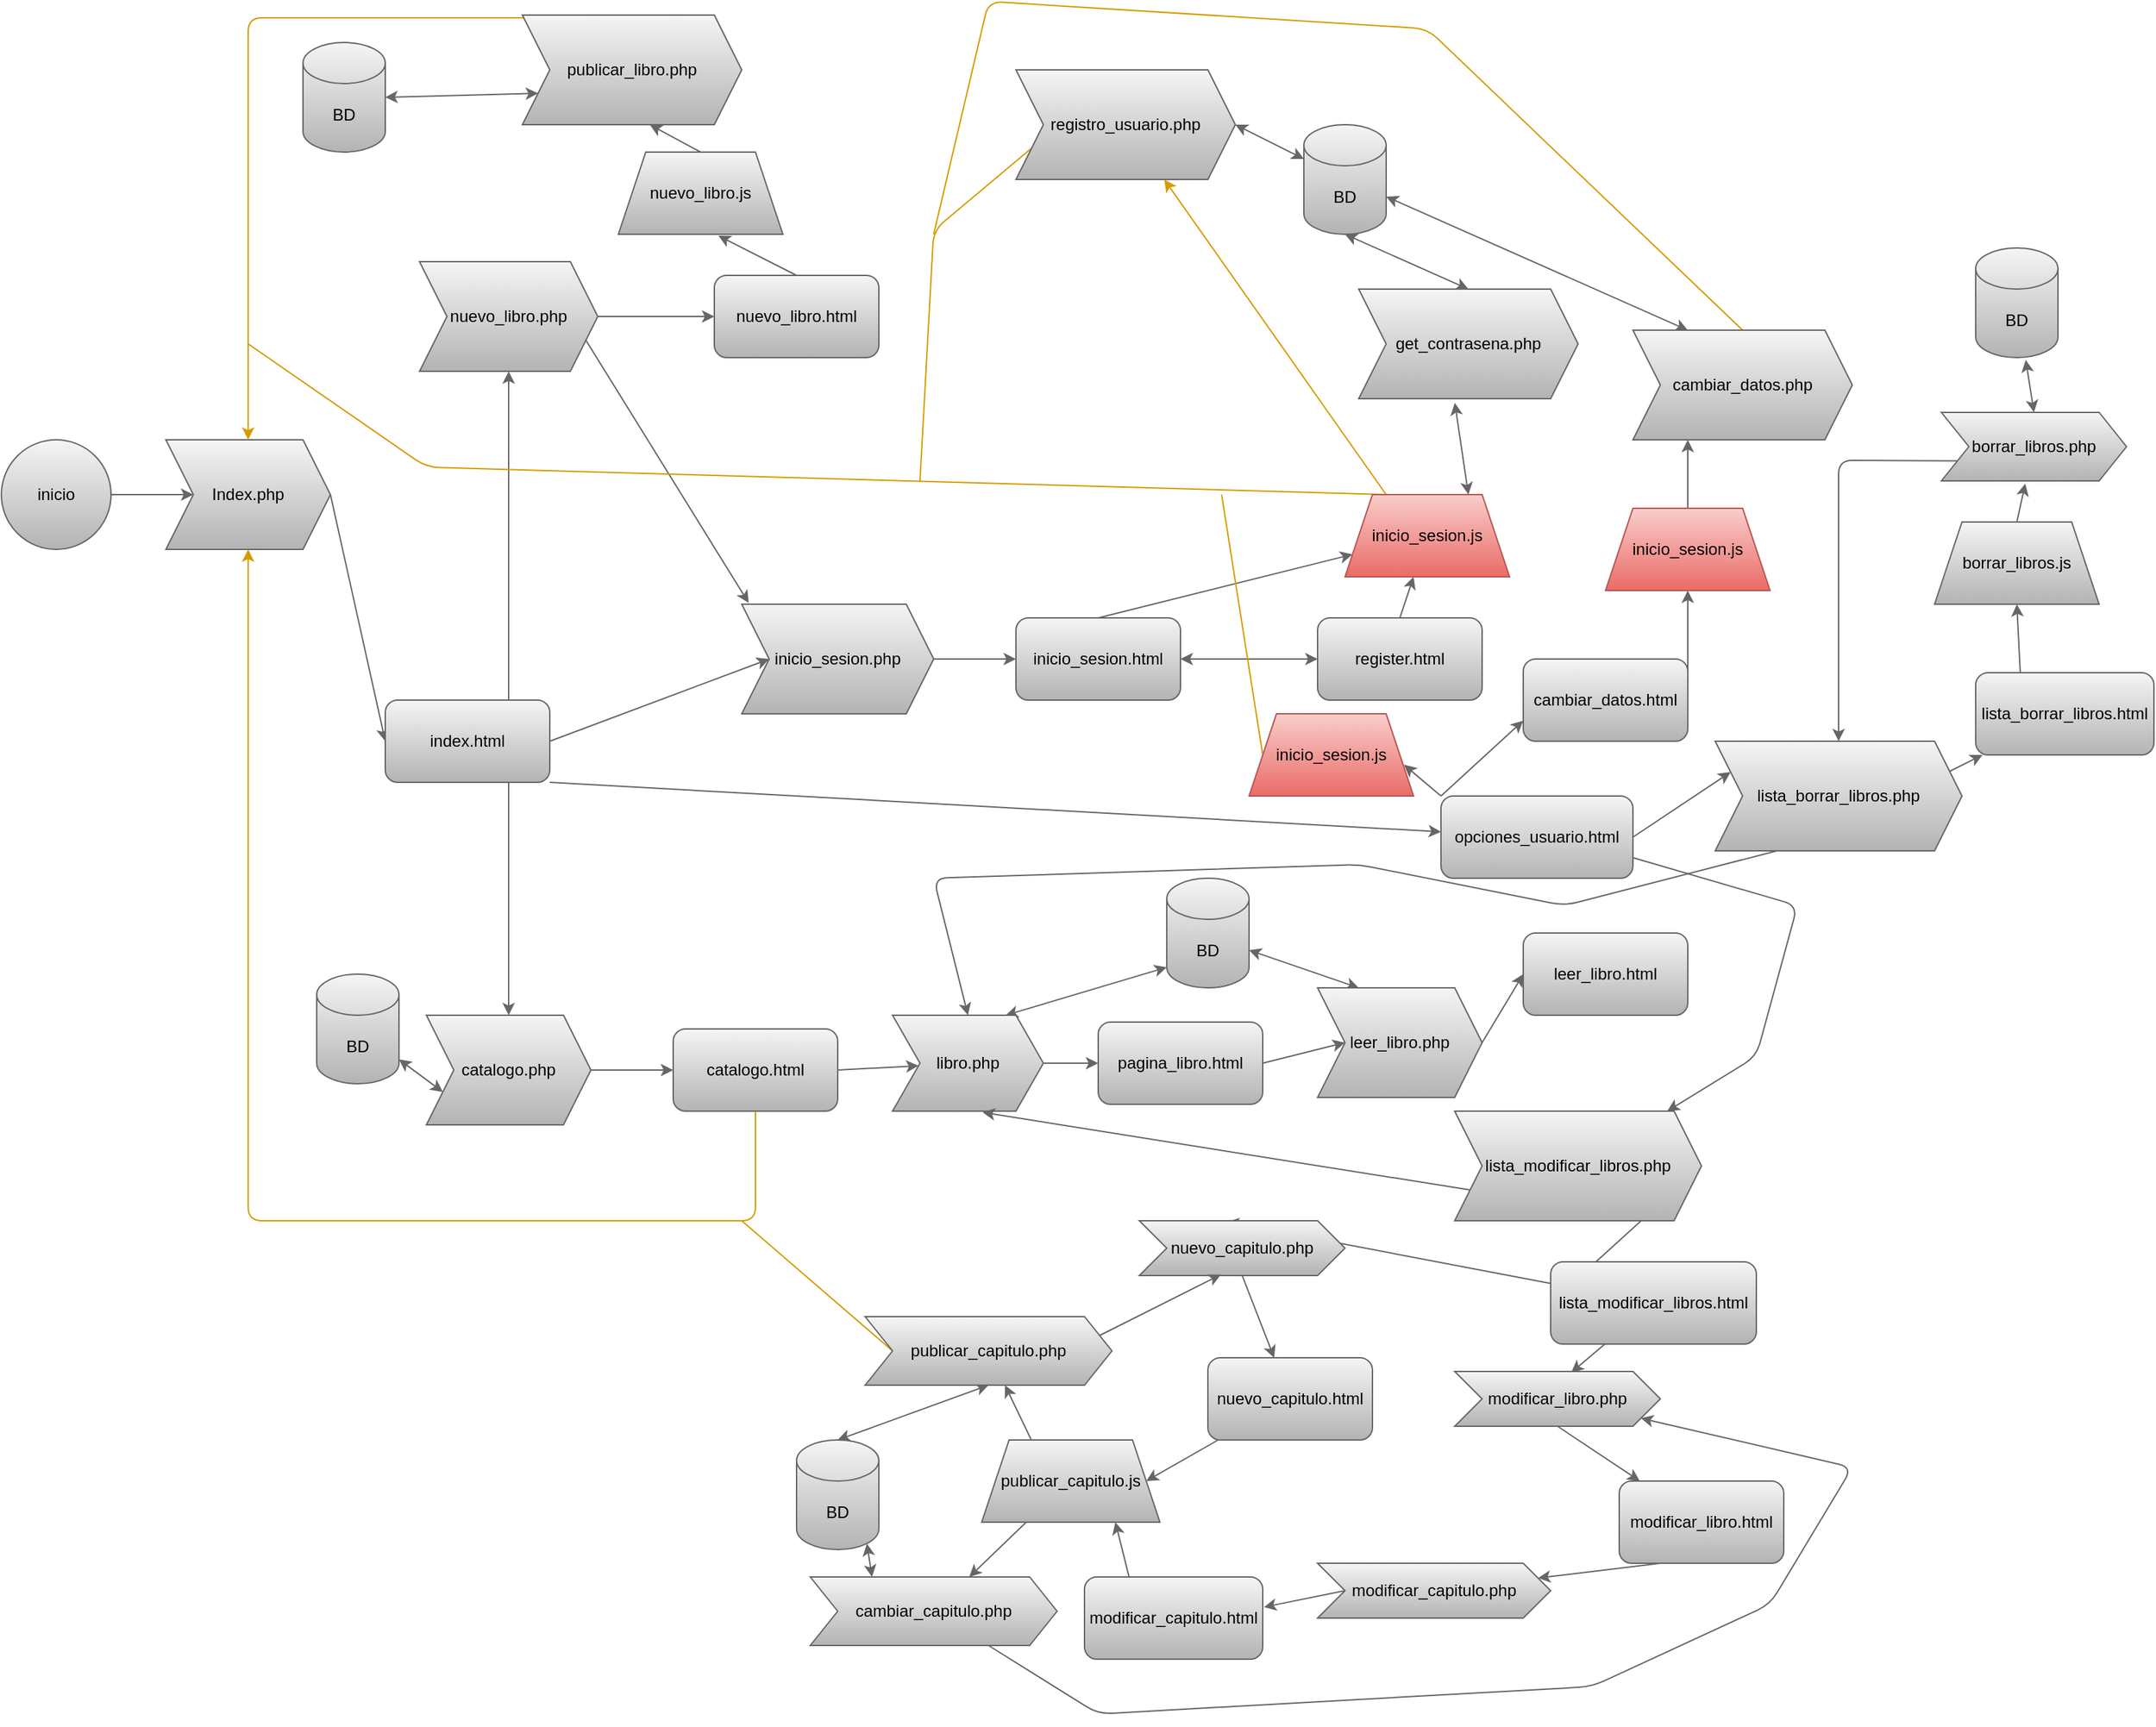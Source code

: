<mxfile>
    <diagram id="m7AVDyg3nS6jpqkzyXGd" name="Page-1">
        <mxGraphModel dx="3443" dy="3847" grid="1" gridSize="10" guides="1" tooltips="1" connect="1" arrows="1" fold="1" page="1" pageScale="1" pageWidth="850" pageHeight="1100" background="#FFFFFF" math="0" shadow="0">
            <root>
                <mxCell id="0"/>
                <mxCell id="1" parent="0"/>
                <mxCell id="8" style="edgeStyle=none;html=1;exitX=1;exitY=0.5;exitDx=0;exitDy=0;entryX=0;entryY=0.5;entryDx=0;entryDy=0;fontFamily=Helvetica;fontSize=12;fontColor=#000000;fillColor=#f5f5f5;gradientColor=#b3b3b3;strokeColor=#666666;" parent="1" source="3" target="4" edge="1">
                    <mxGeometry relative="1" as="geometry"/>
                </mxCell>
                <mxCell id="3" value="Index.php" style="shape=step;perimeter=stepPerimeter;whiteSpace=wrap;html=1;fixedSize=1;fillColor=#f5f5f5;gradientColor=#b3b3b3;strokeColor=#666666;fontColor=#000000;" parent="1" vertex="1">
                    <mxGeometry x="130" y="200" width="120" height="80" as="geometry"/>
                </mxCell>
                <mxCell id="16" style="edgeStyle=none;shape=connector;rounded=1;html=1;exitX=0.75;exitY=1;exitDx=0;exitDy=0;labelBackgroundColor=default;fontFamily=Helvetica;fontSize=12;fontColor=#000000;startArrow=none;startFill=0;endArrow=classic;strokeColor=#666666;fillColor=#f5f5f5;gradientColor=#b3b3b3;" parent="1" source="4" target="10" edge="1">
                    <mxGeometry relative="1" as="geometry"/>
                </mxCell>
                <mxCell id="19" style="edgeStyle=none;shape=connector;rounded=1;html=1;exitX=0.75;exitY=0;exitDx=0;exitDy=0;labelBackgroundColor=default;fontFamily=Helvetica;fontSize=12;fontColor=#000000;startArrow=none;startFill=0;endArrow=classic;strokeColor=#666666;fillColor=#f5f5f5;gradientColor=#b3b3b3;" parent="1" source="4" target="17" edge="1">
                    <mxGeometry relative="1" as="geometry"/>
                </mxCell>
                <mxCell id="62" style="edgeStyle=none;html=1;exitX=1;exitY=0.5;exitDx=0;exitDy=0;entryX=0;entryY=0.5;entryDx=0;entryDy=0;fillColor=#f5f5f5;strokeColor=#666666;gradientColor=#b3b3b3;" parent="1" source="4" target="61" edge="1">
                    <mxGeometry relative="1" as="geometry">
                        <Array as="points"/>
                    </mxGeometry>
                </mxCell>
                <mxCell id="75" style="edgeStyle=none;html=1;exitX=1;exitY=1;exitDx=0;exitDy=0;fillColor=#f5f5f5;gradientColor=#b3b3b3;strokeColor=#666666;" edge="1" parent="1" source="4" target="73">
                    <mxGeometry relative="1" as="geometry"/>
                </mxCell>
                <mxCell id="4" value="index.html" style="rounded=1;whiteSpace=wrap;html=1;fillColor=#f5f5f5;gradientColor=#b3b3b3;strokeColor=#666666;fontColor=#000000;" parent="1" vertex="1">
                    <mxGeometry x="290" y="390" width="120" height="60" as="geometry"/>
                </mxCell>
                <mxCell id="18" style="edgeStyle=none;shape=connector;rounded=1;html=1;exitX=1;exitY=0.5;exitDx=0;exitDy=0;entryX=0;entryY=0.5;entryDx=0;entryDy=0;labelBackgroundColor=default;fontFamily=Helvetica;fontSize=12;fontColor=#000000;startArrow=none;startFill=0;endArrow=classic;strokeColor=#666666;fillColor=#f5f5f5;gradientColor=#b3b3b3;" parent="1" source="10" target="12" edge="1">
                    <mxGeometry relative="1" as="geometry"/>
                </mxCell>
                <mxCell id="60" style="edgeStyle=none;shape=connector;rounded=1;html=1;exitX=0;exitY=0.75;exitDx=0;exitDy=0;labelBackgroundColor=default;fontFamily=Helvetica;fontSize=12;fontColor=#000000;startArrow=classic;startFill=1;endArrow=classic;endFill=1;strokeColor=#666666;fillColor=#f5f5f5;gradientColor=#b3b3b3;" parent="1" source="10" target="59" edge="1">
                    <mxGeometry relative="1" as="geometry"/>
                </mxCell>
                <mxCell id="10" value="catalogo.php" style="shape=step;perimeter=stepPerimeter;whiteSpace=wrap;html=1;fixedSize=1;fillColor=#f5f5f5;gradientColor=#b3b3b3;strokeColor=#666666;fontColor=#000000;" parent="1" vertex="1">
                    <mxGeometry x="320" y="620" width="120" height="80" as="geometry"/>
                </mxCell>
                <mxCell id="49" style="edgeStyle=none;shape=connector;rounded=1;html=1;exitX=0.5;exitY=0;exitDx=0;exitDy=0;entryX=0.608;entryY=1.017;entryDx=0;entryDy=0;entryPerimeter=0;labelBackgroundColor=default;fontFamily=Helvetica;fontSize=12;fontColor=#000000;startArrow=none;startFill=0;endArrow=classic;endFill=1;strokeColor=#666666;fillColor=#f5f5f5;gradientColor=#b3b3b3;" parent="1" source="11" target="48" edge="1">
                    <mxGeometry relative="1" as="geometry"/>
                </mxCell>
                <mxCell id="11" value="nuevo_libro.html" style="rounded=1;whiteSpace=wrap;html=1;fillColor=#f5f5f5;gradientColor=#b3b3b3;strokeColor=#666666;fontColor=#000000;" parent="1" vertex="1">
                    <mxGeometry x="530" y="80" width="120" height="60" as="geometry"/>
                </mxCell>
                <mxCell id="26" style="edgeStyle=none;shape=connector;rounded=1;html=1;exitX=0.5;exitY=1;exitDx=0;exitDy=0;entryX=0.5;entryY=1;entryDx=0;entryDy=0;labelBackgroundColor=default;fontFamily=Helvetica;fontSize=12;fontColor=#000000;startArrow=none;startFill=0;endArrow=classic;strokeColor=#d79b00;fillColor=#ffcd28;gradientColor=#ffa500;" parent="1" source="12" target="3" edge="1">
                    <mxGeometry relative="1" as="geometry">
                        <Array as="points">
                            <mxPoint x="560" y="770"/>
                            <mxPoint x="190" y="770"/>
                        </Array>
                    </mxGeometry>
                </mxCell>
                <mxCell id="51" style="edgeStyle=none;shape=connector;rounded=1;html=1;exitX=1;exitY=0.5;exitDx=0;exitDy=0;labelBackgroundColor=default;fontFamily=Helvetica;fontSize=12;fontColor=#000000;startArrow=none;startFill=0;endArrow=classic;endFill=1;strokeColor=#666666;fillColor=#f5f5f5;gradientColor=#b3b3b3;" parent="1" source="12" target="45" edge="1">
                    <mxGeometry relative="1" as="geometry"/>
                </mxCell>
                <mxCell id="12" value="catalogo.html" style="rounded=1;whiteSpace=wrap;html=1;fillColor=#f5f5f5;gradientColor=#b3b3b3;strokeColor=#666666;fontColor=#000000;" parent="1" vertex="1">
                    <mxGeometry x="500" y="630" width="120" height="60" as="geometry"/>
                </mxCell>
                <mxCell id="15" style="edgeStyle=none;shape=connector;rounded=1;html=1;exitX=1;exitY=0.5;exitDx=0;exitDy=0;labelBackgroundColor=default;fontFamily=Helvetica;fontSize=12;fontColor=#000000;startArrow=none;startFill=0;endArrow=classic;strokeColor=#666666;fillColor=#f5f5f5;gradientColor=#b3b3b3;" parent="1" source="14" target="3" edge="1">
                    <mxGeometry relative="1" as="geometry"/>
                </mxCell>
                <mxCell id="14" value="inicio" style="ellipse;whiteSpace=wrap;html=1;aspect=fixed;fontFamily=Helvetica;fontSize=12;fontColor=#000000;strokeColor=#666666;fillColor=#f5f5f5;gradientColor=#b3b3b3;" parent="1" vertex="1">
                    <mxGeometry x="10" y="200" width="80" height="80" as="geometry"/>
                </mxCell>
                <mxCell id="20" style="edgeStyle=none;shape=connector;rounded=1;html=1;exitX=1;exitY=0.5;exitDx=0;exitDy=0;entryX=0;entryY=0.5;entryDx=0;entryDy=0;labelBackgroundColor=default;fontFamily=Helvetica;fontSize=12;fontColor=#000000;startArrow=none;startFill=0;endArrow=classic;strokeColor=#666666;fillColor=#f5f5f5;gradientColor=#b3b3b3;" parent="1" source="17" target="11" edge="1">
                    <mxGeometry relative="1" as="geometry"/>
                </mxCell>
                <mxCell id="72" style="edgeStyle=none;html=1;exitX=1;exitY=0.75;exitDx=0;exitDy=0;entryX=0.036;entryY=-0.012;entryDx=0;entryDy=0;entryPerimeter=0;fillColor=#f5f5f5;gradientColor=#b3b3b3;strokeColor=#666666;" edge="1" parent="1" source="17" target="61">
                    <mxGeometry relative="1" as="geometry"/>
                </mxCell>
                <mxCell id="17" value="nuevo_libro.php" style="shape=step;perimeter=stepPerimeter;whiteSpace=wrap;html=1;fixedSize=1;fillColor=#f5f5f5;gradientColor=#b3b3b3;strokeColor=#666666;fontColor=#000000;" parent="1" vertex="1">
                    <mxGeometry x="315" y="70" width="130" height="80" as="geometry"/>
                </mxCell>
                <mxCell id="31" style="edgeStyle=none;shape=connector;rounded=1;html=1;exitX=0.5;exitY=0;exitDx=0;exitDy=0;labelBackgroundColor=default;fontFamily=Helvetica;fontSize=12;fontColor=#000000;startArrow=none;startFill=0;endArrow=classic;strokeColor=#666666;fillColor=#f5f5f5;gradientColor=#b3b3b3;" parent="1" source="21" target="30" edge="1">
                    <mxGeometry relative="1" as="geometry"/>
                </mxCell>
                <mxCell id="21" value="register.html" style="rounded=1;whiteSpace=wrap;html=1;fillColor=#f5f5f5;gradientColor=#b3b3b3;strokeColor=#666666;fontColor=#000000;" parent="1" vertex="1">
                    <mxGeometry x="970" y="330" width="120" height="60" as="geometry"/>
                </mxCell>
                <mxCell id="25" style="edgeStyle=none;shape=connector;rounded=1;html=1;exitX=0.019;exitY=0.025;exitDx=0;exitDy=0;labelBackgroundColor=default;fontFamily=Helvetica;fontSize=12;fontColor=#000000;startArrow=none;startFill=0;endArrow=classic;strokeColor=#d79b00;fillColor=#ffcd28;gradientColor=#ffa500;exitPerimeter=0;" parent="1" source="23" target="3" edge="1">
                    <mxGeometry relative="1" as="geometry">
                        <Array as="points">
                            <mxPoint x="190" y="-108"/>
                        </Array>
                    </mxGeometry>
                </mxCell>
                <mxCell id="39" style="edgeStyle=none;shape=connector;rounded=1;html=1;exitX=0;exitY=0.75;exitDx=0;exitDy=0;entryX=1;entryY=0.5;entryDx=0;entryDy=0;entryPerimeter=0;labelBackgroundColor=default;fontFamily=Helvetica;fontSize=12;fontColor=#000000;startArrow=classic;startFill=1;endArrow=classic;endFill=1;strokeColor=#666666;fillColor=#f5f5f5;gradientColor=#b3b3b3;" parent="1" source="23" target="38" edge="1">
                    <mxGeometry relative="1" as="geometry"/>
                </mxCell>
                <mxCell id="23" value="publicar_libro.php" style="shape=step;perimeter=stepPerimeter;whiteSpace=wrap;html=1;fixedSize=1;fillColor=#f5f5f5;gradientColor=#b3b3b3;strokeColor=#666666;fontColor=#000000;" parent="1" vertex="1">
                    <mxGeometry x="390" y="-110" width="160" height="80" as="geometry"/>
                </mxCell>
                <mxCell id="32" style="edgeStyle=none;shape=connector;rounded=1;html=1;exitX=0.5;exitY=0;exitDx=0;exitDy=0;labelBackgroundColor=default;fontFamily=Helvetica;fontSize=12;fontColor=#000000;startArrow=none;startFill=0;endArrow=classic;strokeColor=#666666;fillColor=#f5f5f5;gradientColor=#b3b3b3;" parent="1" source="27" target="30" edge="1">
                    <mxGeometry relative="1" as="geometry"/>
                </mxCell>
                <mxCell id="64" style="edgeStyle=none;shape=connector;rounded=1;html=1;exitX=1;exitY=0.5;exitDx=0;exitDy=0;labelBackgroundColor=default;fontFamily=Helvetica;fontSize=11;fontColor=default;endArrow=classic;strokeColor=#666666;fillColor=#f5f5f5;gradientColor=#b3b3b3;startArrow=classic;startFill=1;" parent="1" source="27" target="21" edge="1">
                    <mxGeometry relative="1" as="geometry"/>
                </mxCell>
                <mxCell id="27" value="inicio_sesion.html" style="rounded=1;whiteSpace=wrap;html=1;fillColor=#f5f5f5;gradientColor=#b3b3b3;strokeColor=#666666;fontColor=#000000;" parent="1" vertex="1">
                    <mxGeometry x="750" y="330" width="120" height="60" as="geometry"/>
                </mxCell>
                <mxCell id="37" style="edgeStyle=none;shape=connector;rounded=1;html=1;exitX=0.75;exitY=0;exitDx=0;exitDy=0;entryX=0.438;entryY=1.038;entryDx=0;entryDy=0;entryPerimeter=0;labelBackgroundColor=default;fontFamily=Helvetica;fontSize=12;fontColor=#000000;startArrow=classic;startFill=1;endArrow=classic;strokeColor=#666666;fillColor=#f5f5f5;gradientColor=#b3b3b3;" parent="1" source="30" target="33" edge="1">
                    <mxGeometry relative="1" as="geometry"/>
                </mxCell>
                <mxCell id="42" style="edgeStyle=none;shape=connector;rounded=1;html=1;exitX=0.25;exitY=0;exitDx=0;exitDy=0;labelBackgroundColor=default;fontFamily=Helvetica;fontSize=12;fontColor=#000000;startArrow=none;startFill=0;endArrow=classic;endFill=1;strokeColor=#d79b00;fillColor=#ffcd28;gradientColor=#ffa500;" parent="1" source="30" target="40" edge="1">
                    <mxGeometry relative="1" as="geometry"/>
                </mxCell>
                <mxCell id="44" style="edgeStyle=none;shape=connector;rounded=1;html=1;exitX=0.25;exitY=0;exitDx=0;exitDy=0;labelBackgroundColor=default;fontFamily=Helvetica;fontSize=12;fontColor=#000000;startArrow=none;startFill=0;endArrow=none;endFill=0;strokeColor=#d79b00;fillColor=#ffcd28;gradientColor=#ffa500;" parent="1" source="30" edge="1">
                    <mxGeometry relative="1" as="geometry">
                        <mxPoint x="190" y="130" as="targetPoint"/>
                        <Array as="points">
                            <mxPoint x="320" y="220"/>
                        </Array>
                    </mxGeometry>
                </mxCell>
                <mxCell id="69" style="edgeStyle=none;shape=connector;rounded=1;html=1;entryX=0.25;entryY=1;entryDx=0;entryDy=0;labelBackgroundColor=default;fontFamily=Helvetica;fontSize=11;fontColor=default;startArrow=none;startFill=0;endArrow=classic;strokeColor=#666666;fillColor=#f5f5f5;gradientColor=#b3b3b3;" parent="1" source="76" target="68" edge="1">
                    <mxGeometry relative="1" as="geometry"/>
                </mxCell>
                <mxCell id="30" value="inicio_sesion.js" style="shape=trapezoid;perimeter=trapezoidPerimeter;whiteSpace=wrap;html=1;fixedSize=1;fontFamily=Helvetica;fontSize=12;strokeColor=#b85450;fillColor=#f8cecc;gradientColor=#ea6b66;" parent="1" vertex="1">
                    <mxGeometry x="990" y="240" width="120" height="60" as="geometry"/>
                </mxCell>
                <mxCell id="35" style="edgeStyle=none;shape=connector;rounded=1;html=1;exitX=0.5;exitY=0;exitDx=0;exitDy=0;entryX=0.5;entryY=1;entryDx=0;entryDy=0;entryPerimeter=0;labelBackgroundColor=default;fontFamily=Helvetica;fontSize=12;fontColor=#000000;startArrow=classic;startFill=1;endArrow=classic;strokeColor=#666666;fillColor=#f5f5f5;gradientColor=#b3b3b3;endFill=1;" parent="1" source="33" target="34" edge="1">
                    <mxGeometry relative="1" as="geometry"/>
                </mxCell>
                <mxCell id="33" value="get_contrasena.php" style="shape=step;perimeter=stepPerimeter;whiteSpace=wrap;html=1;fixedSize=1;fillColor=#f5f5f5;gradientColor=#b3b3b3;strokeColor=#666666;fontColor=#000000;" parent="1" vertex="1">
                    <mxGeometry x="1000" y="90" width="160" height="80" as="geometry"/>
                </mxCell>
                <mxCell id="34" value="BD" style="shape=cylinder3;whiteSpace=wrap;html=1;boundedLbl=1;backgroundOutline=1;size=15;fontFamily=Helvetica;fontSize=12;fontColor=#000000;strokeColor=#666666;fillColor=#f5f5f5;gradientColor=#b3b3b3;" parent="1" vertex="1">
                    <mxGeometry x="960" y="-30" width="60" height="80" as="geometry"/>
                </mxCell>
                <mxCell id="38" value="BD" style="shape=cylinder3;whiteSpace=wrap;html=1;boundedLbl=1;backgroundOutline=1;size=15;fontFamily=Helvetica;fontSize=12;fontColor=#000000;strokeColor=#666666;fillColor=#f5f5f5;gradientColor=#b3b3b3;" parent="1" vertex="1">
                    <mxGeometry x="230" y="-90" width="60" height="80" as="geometry"/>
                </mxCell>
                <mxCell id="41" style="edgeStyle=none;shape=connector;rounded=1;html=1;exitX=1;exitY=0.5;exitDx=0;exitDy=0;labelBackgroundColor=default;fontFamily=Helvetica;fontSize=12;fontColor=#000000;startArrow=classic;startFill=1;endArrow=classic;endFill=1;strokeColor=#666666;fillColor=#f5f5f5;gradientColor=#b3b3b3;" parent="1" source="40" target="34" edge="1">
                    <mxGeometry relative="1" as="geometry"/>
                </mxCell>
                <mxCell id="43" style="edgeStyle=none;shape=connector;rounded=1;html=1;exitX=0;exitY=0.75;exitDx=0;exitDy=0;labelBackgroundColor=default;fontFamily=Helvetica;fontSize=12;fontColor=#000000;startArrow=none;startFill=0;endArrow=none;endFill=0;strokeColor=#d79b00;fillColor=#ffcd28;gradientColor=#ffa500;" parent="1" source="40" edge="1">
                    <mxGeometry relative="1" as="geometry">
                        <mxPoint x="680" y="230" as="targetPoint"/>
                        <Array as="points">
                            <mxPoint x="690" y="47"/>
                        </Array>
                    </mxGeometry>
                </mxCell>
                <mxCell id="40" value="registro_usuario.php" style="shape=step;perimeter=stepPerimeter;whiteSpace=wrap;html=1;fixedSize=1;fillColor=#f5f5f5;gradientColor=#b3b3b3;strokeColor=#666666;fontColor=#000000;" parent="1" vertex="1">
                    <mxGeometry x="750" y="-70" width="160" height="80" as="geometry"/>
                </mxCell>
                <mxCell id="52" style="edgeStyle=none;shape=connector;rounded=1;html=1;exitX=1;exitY=0.5;exitDx=0;exitDy=0;entryX=0;entryY=0.5;entryDx=0;entryDy=0;labelBackgroundColor=default;fontFamily=Helvetica;fontSize=12;fontColor=#000000;startArrow=none;startFill=0;endArrow=classic;endFill=1;strokeColor=#666666;fillColor=#f5f5f5;gradientColor=#b3b3b3;" parent="1" source="45" target="46" edge="1">
                    <mxGeometry relative="1" as="geometry"/>
                </mxCell>
                <mxCell id="57" style="edgeStyle=none;shape=connector;rounded=1;html=1;exitX=0.75;exitY=0;exitDx=0;exitDy=0;entryX=0;entryY=1;entryDx=0;entryDy=-15;entryPerimeter=0;labelBackgroundColor=default;fontFamily=Helvetica;fontSize=12;fontColor=#000000;startArrow=classic;startFill=1;endArrow=classic;endFill=1;strokeColor=#666666;fillColor=#f5f5f5;gradientColor=#b3b3b3;" parent="1" source="45" target="56" edge="1">
                    <mxGeometry relative="1" as="geometry"/>
                </mxCell>
                <mxCell id="45" value="libro.php" style="shape=step;perimeter=stepPerimeter;whiteSpace=wrap;html=1;fixedSize=1;fillColor=#f5f5f5;gradientColor=#b3b3b3;strokeColor=#666666;fontColor=#000000;" parent="1" vertex="1">
                    <mxGeometry x="660" y="620" width="110" height="70" as="geometry"/>
                </mxCell>
                <mxCell id="53" style="edgeStyle=none;shape=connector;rounded=1;html=1;exitX=1;exitY=0.5;exitDx=0;exitDy=0;entryX=0;entryY=0.5;entryDx=0;entryDy=0;labelBackgroundColor=default;fontFamily=Helvetica;fontSize=12;fontColor=#000000;startArrow=none;startFill=0;endArrow=classic;endFill=1;strokeColor=#666666;fillColor=#f5f5f5;gradientColor=#b3b3b3;" parent="1" source="46" target="47" edge="1">
                    <mxGeometry relative="1" as="geometry"/>
                </mxCell>
                <mxCell id="46" value="pagina_libro.html" style="rounded=1;whiteSpace=wrap;html=1;fontFamily=Helvetica;fontSize=12;fontColor=#000000;strokeColor=#666666;fillColor=#f5f5f5;gradientColor=#b3b3b3;" parent="1" vertex="1">
                    <mxGeometry x="810" y="625" width="120" height="60" as="geometry"/>
                </mxCell>
                <mxCell id="55" style="edgeStyle=none;shape=connector;rounded=1;html=1;exitX=1;exitY=0.5;exitDx=0;exitDy=0;entryX=0;entryY=0.5;entryDx=0;entryDy=0;labelBackgroundColor=default;fontFamily=Helvetica;fontSize=12;fontColor=#000000;startArrow=none;startFill=0;endArrow=classic;endFill=1;strokeColor=#666666;fillColor=#f5f5f5;gradientColor=#b3b3b3;" parent="1" source="47" target="54" edge="1">
                    <mxGeometry relative="1" as="geometry"/>
                </mxCell>
                <mxCell id="58" style="edgeStyle=none;shape=connector;rounded=1;html=1;exitX=0.25;exitY=0;exitDx=0;exitDy=0;entryX=1;entryY=0;entryDx=0;entryDy=52.5;entryPerimeter=0;labelBackgroundColor=default;fontFamily=Helvetica;fontSize=12;fontColor=#000000;startArrow=classic;startFill=1;endArrow=classic;endFill=1;strokeColor=#666666;fillColor=#f5f5f5;gradientColor=#b3b3b3;" parent="1" source="47" target="56" edge="1">
                    <mxGeometry relative="1" as="geometry"/>
                </mxCell>
                <mxCell id="47" value="leer_libro.php" style="shape=step;perimeter=stepPerimeter;whiteSpace=wrap;html=1;fixedSize=1;fillColor=#f5f5f5;gradientColor=#b3b3b3;strokeColor=#666666;fontColor=#000000;" parent="1" vertex="1">
                    <mxGeometry x="970" y="600" width="120" height="80" as="geometry"/>
                </mxCell>
                <mxCell id="50" style="edgeStyle=none;shape=connector;rounded=1;html=1;exitX=0.5;exitY=0;exitDx=0;exitDy=0;entryX=0.581;entryY=1;entryDx=0;entryDy=0;entryPerimeter=0;labelBackgroundColor=default;fontFamily=Helvetica;fontSize=12;fontColor=#000000;startArrow=none;startFill=0;endArrow=classic;endFill=1;strokeColor=#666666;fillColor=#f5f5f5;gradientColor=#b3b3b3;" parent="1" source="48" target="23" edge="1">
                    <mxGeometry relative="1" as="geometry"/>
                </mxCell>
                <mxCell id="48" value="nuevo_libro.js" style="shape=trapezoid;perimeter=trapezoidPerimeter;whiteSpace=wrap;html=1;fixedSize=1;fontFamily=Helvetica;fontSize=12;fontColor=#000000;strokeColor=#666666;fillColor=#f5f5f5;gradientColor=#b3b3b3;" parent="1" vertex="1">
                    <mxGeometry x="460" y="-10" width="120" height="60" as="geometry"/>
                </mxCell>
                <mxCell id="54" value="leer_libro.html" style="rounded=1;whiteSpace=wrap;html=1;fontFamily=Helvetica;fontSize=12;fontColor=#000000;strokeColor=#666666;fillColor=#f5f5f5;gradientColor=#b3b3b3;" parent="1" vertex="1">
                    <mxGeometry x="1120" y="560" width="120" height="60" as="geometry"/>
                </mxCell>
                <mxCell id="56" value="BD" style="shape=cylinder3;whiteSpace=wrap;html=1;boundedLbl=1;backgroundOutline=1;size=15;fontFamily=Helvetica;fontSize=12;fontColor=#000000;strokeColor=#666666;fillColor=#f5f5f5;gradientColor=#b3b3b3;" parent="1" vertex="1">
                    <mxGeometry x="860" y="520" width="60" height="80" as="geometry"/>
                </mxCell>
                <mxCell id="59" value="BD" style="shape=cylinder3;whiteSpace=wrap;html=1;boundedLbl=1;backgroundOutline=1;size=15;fontFamily=Helvetica;fontSize=12;fontColor=#000000;strokeColor=#666666;fillColor=#f5f5f5;gradientColor=#b3b3b3;" parent="1" vertex="1">
                    <mxGeometry x="240" y="590" width="60" height="80" as="geometry"/>
                </mxCell>
                <mxCell id="63" style="edgeStyle=none;html=1;exitX=1;exitY=0.5;exitDx=0;exitDy=0;entryX=0;entryY=0.5;entryDx=0;entryDy=0;fillColor=#f5f5f5;strokeColor=#666666;gradientColor=#b3b3b3;" parent="1" source="61" target="27" edge="1">
                    <mxGeometry relative="1" as="geometry"/>
                </mxCell>
                <mxCell id="66" style="edgeStyle=none;shape=connector;rounded=1;html=1;exitX=0;exitY=0;exitDx=0;exitDy=0;entryX=0;entryY=0.75;entryDx=0;entryDy=0;labelBackgroundColor=default;fontFamily=Helvetica;fontSize=11;fontColor=default;startArrow=none;startFill=0;endArrow=classic;strokeColor=#666666;fillColor=#f5f5f5;gradientColor=#b3b3b3;" parent="1" source="73" target="65" edge="1">
                    <mxGeometry relative="1" as="geometry"/>
                </mxCell>
                <mxCell id="61" value="inicio_sesion.php" style="shape=step;perimeter=stepPerimeter;whiteSpace=wrap;html=1;fixedSize=1;fillColor=#f5f5f5;gradientColor=#b3b3b3;strokeColor=#666666;fontColor=#000000;" parent="1" vertex="1">
                    <mxGeometry x="550" y="320" width="140" height="80" as="geometry"/>
                </mxCell>
                <mxCell id="67" style="edgeStyle=none;shape=connector;rounded=1;html=1;exitX=1;exitY=0.5;exitDx=0;exitDy=0;labelBackgroundColor=default;fontFamily=Helvetica;fontSize=11;fontColor=default;startArrow=none;startFill=0;endArrow=classic;strokeColor=#666666;fillColor=#f5f5f5;gradientColor=#b3b3b3;" parent="1" source="65" target="76" edge="1">
                    <mxGeometry relative="1" as="geometry"/>
                </mxCell>
                <mxCell id="65" value="cambiar_datos.html" style="rounded=1;whiteSpace=wrap;html=1;fillColor=#f5f5f5;gradientColor=#b3b3b3;strokeColor=#666666;fontColor=#000000;" parent="1" vertex="1">
                    <mxGeometry x="1120" y="360" width="120" height="60" as="geometry"/>
                </mxCell>
                <mxCell id="70" style="edgeStyle=none;shape=connector;rounded=1;html=1;exitX=0.25;exitY=0;exitDx=0;exitDy=0;entryX=1;entryY=0;entryDx=0;entryDy=52.5;entryPerimeter=0;labelBackgroundColor=default;fontFamily=Helvetica;fontSize=11;fontColor=default;startArrow=classic;startFill=1;endArrow=classic;strokeColor=#666666;fillColor=#f5f5f5;gradientColor=#b3b3b3;" parent="1" source="68" target="34" edge="1">
                    <mxGeometry relative="1" as="geometry"/>
                </mxCell>
                <mxCell id="71" style="edgeStyle=none;shape=connector;rounded=1;html=1;exitX=0.5;exitY=0;exitDx=0;exitDy=0;labelBackgroundColor=default;fontFamily=Helvetica;fontSize=11;fontColor=default;startArrow=none;startFill=0;endArrow=none;strokeColor=#d79b00;fillColor=#ffcd28;gradientColor=#ffa500;endFill=0;" parent="1" source="68" edge="1">
                    <mxGeometry relative="1" as="geometry">
                        <mxPoint x="690" y="50" as="targetPoint"/>
                        <Array as="points">
                            <mxPoint x="1050" y="-100"/>
                            <mxPoint x="730" y="-120"/>
                        </Array>
                    </mxGeometry>
                </mxCell>
                <mxCell id="68" value="cambiar_datos.php" style="shape=step;perimeter=stepPerimeter;whiteSpace=wrap;html=1;fixedSize=1;fillColor=#f5f5f5;gradientColor=#b3b3b3;strokeColor=#666666;fontColor=#000000;" parent="1" vertex="1">
                    <mxGeometry x="1200" y="120" width="160" height="80" as="geometry"/>
                </mxCell>
                <mxCell id="78" style="edgeStyle=none;shape=connector;rounded=1;html=1;exitX=0;exitY=0;exitDx=0;exitDy=0;entryX=0.942;entryY=0.62;entryDx=0;entryDy=0;entryPerimeter=0;labelBackgroundColor=default;fontFamily=Helvetica;fontSize=11;fontColor=default;endArrow=classic;strokeColor=#666666;fillColor=#f5f5f5;gradientColor=#b3b3b3;" edge="1" parent="1" source="73" target="77">
                    <mxGeometry relative="1" as="geometry"/>
                </mxCell>
                <mxCell id="82" style="edgeStyle=none;shape=connector;rounded=1;html=1;exitX=1;exitY=0.5;exitDx=0;exitDy=0;entryX=0;entryY=0.25;entryDx=0;entryDy=0;labelBackgroundColor=default;fontFamily=Helvetica;fontSize=11;fontColor=default;endArrow=classic;endFill=1;strokeColor=#666666;fillColor=#f5f5f5;gradientColor=#b3b3b3;" edge="1" parent="1" source="73" target="80">
                    <mxGeometry relative="1" as="geometry"/>
                </mxCell>
                <mxCell id="83" style="edgeStyle=none;shape=connector;rounded=1;html=1;exitX=1;exitY=0.75;exitDx=0;exitDy=0;labelBackgroundColor=default;fontFamily=Helvetica;fontSize=11;fontColor=default;endArrow=classic;endFill=1;strokeColor=#666666;fillColor=#f5f5f5;gradientColor=#b3b3b3;" edge="1" parent="1" source="73" target="81">
                    <mxGeometry relative="1" as="geometry">
                        <Array as="points">
                            <mxPoint x="1320" y="540"/>
                            <mxPoint x="1290" y="650"/>
                        </Array>
                    </mxGeometry>
                </mxCell>
                <mxCell id="73" value="opciones_usuario.html" style="rounded=1;whiteSpace=wrap;html=1;fillColor=#f5f5f5;gradientColor=#b3b3b3;strokeColor=#666666;fontColor=#000000;" vertex="1" parent="1">
                    <mxGeometry x="1060" y="460" width="140" height="60" as="geometry"/>
                </mxCell>
                <mxCell id="76" value="inicio_sesion.js" style="shape=trapezoid;perimeter=trapezoidPerimeter;whiteSpace=wrap;html=1;fixedSize=1;fontFamily=Helvetica;fontSize=12;strokeColor=#b85450;fillColor=#f8cecc;gradientColor=#ea6b66;" vertex="1" parent="1">
                    <mxGeometry x="1180" y="250" width="120" height="60" as="geometry"/>
                </mxCell>
                <mxCell id="79" style="edgeStyle=none;shape=connector;rounded=1;html=1;exitX=0;exitY=0.5;exitDx=0;exitDy=0;labelBackgroundColor=default;fontFamily=Helvetica;fontSize=11;fontColor=default;endArrow=none;strokeColor=#d79b00;fillColor=#ffcd28;gradientColor=#ffa500;endFill=0;" edge="1" parent="1" source="77">
                    <mxGeometry relative="1" as="geometry">
                        <mxPoint x="900" y="240" as="targetPoint"/>
                    </mxGeometry>
                </mxCell>
                <mxCell id="77" value="inicio_sesion.js" style="shape=trapezoid;perimeter=trapezoidPerimeter;whiteSpace=wrap;html=1;fixedSize=1;fontFamily=Helvetica;fontSize=12;strokeColor=#b85450;fillColor=#f8cecc;gradientColor=#ea6b66;" vertex="1" parent="1">
                    <mxGeometry x="920" y="400" width="120" height="60" as="geometry"/>
                </mxCell>
                <mxCell id="85" style="edgeStyle=none;shape=connector;rounded=1;html=1;exitX=1;exitY=0.25;exitDx=0;exitDy=0;labelBackgroundColor=default;fontFamily=Helvetica;fontSize=11;fontColor=default;endArrow=classic;endFill=1;strokeColor=#666666;fillColor=#f5f5f5;gradientColor=#b3b3b3;" edge="1" parent="1" source="80" target="84">
                    <mxGeometry relative="1" as="geometry"/>
                </mxCell>
                <mxCell id="122" style="edgeStyle=none;shape=connector;rounded=1;html=1;exitX=0.25;exitY=1;exitDx=0;exitDy=0;labelBackgroundColor=default;fontFamily=Helvetica;fontSize=11;fontColor=default;startArrow=none;startFill=0;endArrow=classic;endFill=1;strokeColor=#666666;fillColor=#f5f5f5;gradientColor=#b3b3b3;entryX=0.5;entryY=0;entryDx=0;entryDy=0;" edge="1" parent="1" source="80" target="45">
                    <mxGeometry relative="1" as="geometry">
                        <Array as="points">
                            <mxPoint x="1150" y="540"/>
                            <mxPoint x="1000" y="510"/>
                            <mxPoint x="690" y="520"/>
                        </Array>
                    </mxGeometry>
                </mxCell>
                <mxCell id="80" value="lista_borrar_libros.php" style="shape=step;perimeter=stepPerimeter;whiteSpace=wrap;html=1;fixedSize=1;fillColor=#f5f5f5;gradientColor=#b3b3b3;strokeColor=#666666;fontColor=#000000;" vertex="1" parent="1">
                    <mxGeometry x="1260" y="420" width="180" height="80" as="geometry"/>
                </mxCell>
                <mxCell id="87" style="edgeStyle=none;shape=connector;rounded=1;html=1;exitX=1;exitY=0.5;exitDx=0;exitDy=0;entryX=0;entryY=0.5;entryDx=0;entryDy=0;labelBackgroundColor=default;fontFamily=Helvetica;fontSize=11;fontColor=default;endArrow=classic;endFill=1;strokeColor=#666666;fillColor=#f5f5f5;gradientColor=#b3b3b3;" edge="1" parent="1" source="81" target="86">
                    <mxGeometry relative="1" as="geometry"/>
                </mxCell>
                <mxCell id="121" style="edgeStyle=none;shape=connector;rounded=1;html=1;exitX=0;exitY=0.75;exitDx=0;exitDy=0;entryX=0.597;entryY=1.013;entryDx=0;entryDy=0;entryPerimeter=0;labelBackgroundColor=default;fontFamily=Helvetica;fontSize=11;fontColor=default;startArrow=none;startFill=0;endArrow=classic;endFill=1;strokeColor=#666666;fillColor=#f5f5f5;gradientColor=#b3b3b3;" edge="1" parent="1" source="81" target="45">
                    <mxGeometry relative="1" as="geometry"/>
                </mxCell>
                <mxCell id="81" value="lista_modificar_libros.php" style="shape=step;perimeter=stepPerimeter;whiteSpace=wrap;html=1;fixedSize=1;fillColor=#f5f5f5;gradientColor=#b3b3b3;strokeColor=#666666;fontColor=#000000;" vertex="1" parent="1">
                    <mxGeometry x="1070" y="690" width="180" height="80" as="geometry"/>
                </mxCell>
                <mxCell id="89" style="edgeStyle=none;shape=connector;rounded=1;html=1;exitX=0.25;exitY=0;exitDx=0;exitDy=0;entryX=0.5;entryY=1;entryDx=0;entryDy=0;labelBackgroundColor=default;fontFamily=Helvetica;fontSize=11;fontColor=default;endArrow=classic;endFill=1;strokeColor=#666666;fillColor=#f5f5f5;gradientColor=#b3b3b3;" edge="1" parent="1" source="84" target="88">
                    <mxGeometry relative="1" as="geometry"/>
                </mxCell>
                <mxCell id="84" value="lista_borrar_libros.html" style="rounded=1;whiteSpace=wrap;html=1;fillColor=#f5f5f5;gradientColor=#b3b3b3;strokeColor=#666666;fontColor=#000000;" vertex="1" parent="1">
                    <mxGeometry x="1450" y="370" width="130" height="60" as="geometry"/>
                </mxCell>
                <mxCell id="97" style="edgeStyle=none;shape=connector;rounded=1;html=1;entryX=0.567;entryY=0.018;entryDx=0;entryDy=0;entryPerimeter=0;labelBackgroundColor=default;fontFamily=Helvetica;fontSize=11;fontColor=default;startArrow=none;startFill=0;endArrow=classic;endFill=1;strokeColor=#666666;fillColor=#f5f5f5;gradientColor=#b3b3b3;" edge="1" parent="1" source="86" target="95">
                    <mxGeometry relative="1" as="geometry"/>
                </mxCell>
                <mxCell id="98" style="edgeStyle=none;shape=connector;rounded=1;html=1;entryX=0.424;entryY=0.018;entryDx=0;entryDy=0;entryPerimeter=0;labelBackgroundColor=default;fontFamily=Helvetica;fontSize=11;fontColor=default;startArrow=none;startFill=0;endArrow=classic;endFill=1;strokeColor=#666666;fillColor=#f5f5f5;gradientColor=#b3b3b3;" edge="1" parent="1" source="86" target="96">
                    <mxGeometry relative="1" as="geometry"/>
                </mxCell>
                <mxCell id="86" value="lista_modificar_libros.html" style="rounded=1;whiteSpace=wrap;html=1;fillColor=#f5f5f5;gradientColor=#b3b3b3;strokeColor=#666666;fontColor=#000000;" vertex="1" parent="1">
                    <mxGeometry x="1140" y="800" width="150" height="60" as="geometry"/>
                </mxCell>
                <mxCell id="91" style="edgeStyle=none;shape=connector;rounded=1;html=1;exitX=0.5;exitY=0;exitDx=0;exitDy=0;entryX=0.453;entryY=1.039;entryDx=0;entryDy=0;entryPerimeter=0;labelBackgroundColor=default;fontFamily=Helvetica;fontSize=11;fontColor=default;endArrow=classic;endFill=1;strokeColor=#666666;fillColor=#f5f5f5;gradientColor=#b3b3b3;" edge="1" parent="1" source="88" target="90">
                    <mxGeometry relative="1" as="geometry"/>
                </mxCell>
                <mxCell id="88" value="borrar_libros.js" style="shape=trapezoid;perimeter=trapezoidPerimeter;whiteSpace=wrap;html=1;fixedSize=1;fontFamily=Helvetica;fontSize=12;fontColor=#000000;strokeColor=#666666;fillColor=#f5f5f5;gradientColor=#b3b3b3;" vertex="1" parent="1">
                    <mxGeometry x="1420" y="260" width="120" height="60" as="geometry"/>
                </mxCell>
                <mxCell id="92" style="edgeStyle=none;shape=connector;rounded=1;html=1;exitX=0;exitY=0.75;exitDx=0;exitDy=0;labelBackgroundColor=default;fontFamily=Helvetica;fontSize=11;fontColor=default;endArrow=classic;endFill=1;strokeColor=#666666;fillColor=#f5f5f5;gradientColor=#b3b3b3;" edge="1" parent="1" source="90" target="80">
                    <mxGeometry relative="1" as="geometry">
                        <Array as="points">
                            <mxPoint x="1350" y="215"/>
                        </Array>
                    </mxGeometry>
                </mxCell>
                <mxCell id="94" style="edgeStyle=none;shape=connector;rounded=1;html=1;exitX=0.5;exitY=0;exitDx=0;exitDy=0;entryX=0.608;entryY=1.021;entryDx=0;entryDy=0;entryPerimeter=0;labelBackgroundColor=default;fontFamily=Helvetica;fontSize=11;fontColor=default;endArrow=classic;endFill=1;strokeColor=#666666;fillColor=#f5f5f5;gradientColor=#b3b3b3;startArrow=classic;startFill=1;" edge="1" parent="1" source="90" target="93">
                    <mxGeometry relative="1" as="geometry"/>
                </mxCell>
                <mxCell id="90" value="borrar_libros.php" style="shape=step;perimeter=stepPerimeter;whiteSpace=wrap;html=1;fixedSize=1;fillColor=#f5f5f5;gradientColor=#b3b3b3;strokeColor=#666666;fontColor=#000000;" vertex="1" parent="1">
                    <mxGeometry x="1425" y="180" width="135" height="50" as="geometry"/>
                </mxCell>
                <mxCell id="93" value="BD" style="shape=cylinder3;whiteSpace=wrap;html=1;boundedLbl=1;backgroundOutline=1;size=15;fontFamily=Helvetica;fontSize=12;fontColor=#000000;strokeColor=#666666;fillColor=#f5f5f5;gradientColor=#b3b3b3;" vertex="1" parent="1">
                    <mxGeometry x="1450" y="60" width="60" height="80" as="geometry"/>
                </mxCell>
                <mxCell id="111" style="edgeStyle=none;shape=connector;rounded=1;html=1;exitX=0.5;exitY=1;exitDx=0;exitDy=0;labelBackgroundColor=default;fontFamily=Helvetica;fontSize=11;fontColor=default;startArrow=none;startFill=0;endArrow=classic;endFill=1;strokeColor=#666666;fillColor=#f5f5f5;gradientColor=#b3b3b3;" edge="1" parent="1" source="95" target="110">
                    <mxGeometry relative="1" as="geometry"/>
                </mxCell>
                <mxCell id="95" value="modificar_libro.php" style="shape=step;perimeter=stepPerimeter;whiteSpace=wrap;html=1;fixedSize=1;fillColor=#f5f5f5;gradientColor=#b3b3b3;strokeColor=#666666;fontColor=#000000;" vertex="1" parent="1">
                    <mxGeometry x="1070" y="880" width="150" height="40" as="geometry"/>
                </mxCell>
                <mxCell id="106" style="edgeStyle=none;shape=connector;rounded=1;html=1;entryX=1;entryY=0.5;entryDx=0;entryDy=0;labelBackgroundColor=default;fontFamily=Helvetica;fontSize=11;fontColor=default;startArrow=none;startFill=0;endArrow=classic;endFill=1;strokeColor=#666666;fillColor=#f5f5f5;gradientColor=#b3b3b3;" edge="1" parent="1" source="108" target="105">
                    <mxGeometry relative="1" as="geometry"/>
                </mxCell>
                <mxCell id="109" style="edgeStyle=none;shape=connector;rounded=1;html=1;exitX=0.5;exitY=1;exitDx=0;exitDy=0;labelBackgroundColor=default;fontFamily=Helvetica;fontSize=11;fontColor=default;startArrow=none;startFill=0;endArrow=classic;endFill=1;strokeColor=#666666;fillColor=#f5f5f5;gradientColor=#b3b3b3;" edge="1" parent="1" source="96" target="108">
                    <mxGeometry relative="1" as="geometry"/>
                </mxCell>
                <mxCell id="96" value="nuevo_capitulo.php" style="shape=step;perimeter=stepPerimeter;whiteSpace=wrap;html=1;fixedSize=1;fillColor=#f5f5f5;gradientColor=#b3b3b3;strokeColor=#666666;fontColor=#000000;" vertex="1" parent="1">
                    <mxGeometry x="840" y="770" width="150" height="40" as="geometry"/>
                </mxCell>
                <mxCell id="101" style="edgeStyle=none;shape=connector;rounded=1;html=1;exitX=1;exitY=0.25;exitDx=0;exitDy=0;entryX=0.396;entryY=0.982;entryDx=0;entryDy=0;entryPerimeter=0;labelBackgroundColor=default;fontFamily=Helvetica;fontSize=11;fontColor=default;startArrow=none;startFill=0;endArrow=classic;endFill=1;strokeColor=#666666;fillColor=#f5f5f5;gradientColor=#b3b3b3;" edge="1" parent="1" source="99" target="96">
                    <mxGeometry relative="1" as="geometry"/>
                </mxCell>
                <mxCell id="103" style="edgeStyle=none;shape=connector;rounded=1;html=1;exitX=0.5;exitY=1;exitDx=0;exitDy=0;entryX=0.5;entryY=0;entryDx=0;entryDy=0;entryPerimeter=0;labelBackgroundColor=default;fontFamily=Helvetica;fontSize=11;fontColor=default;startArrow=classic;startFill=1;endArrow=classic;endFill=1;strokeColor=#666666;fillColor=#f5f5f5;gradientColor=#b3b3b3;" edge="1" parent="1" source="99" target="102">
                    <mxGeometry relative="1" as="geometry"/>
                </mxCell>
                <mxCell id="104" style="edgeStyle=none;shape=connector;rounded=1;html=1;exitX=0;exitY=0.5;exitDx=0;exitDy=0;labelBackgroundColor=default;fontFamily=Helvetica;fontSize=11;fontColor=default;startArrow=none;startFill=0;endArrow=none;endFill=0;strokeColor=#d79b00;fillColor=#ffcd28;gradientColor=#ffa500;" edge="1" parent="1" source="99">
                    <mxGeometry relative="1" as="geometry">
                        <mxPoint x="550" y="770" as="targetPoint"/>
                    </mxGeometry>
                </mxCell>
                <mxCell id="99" value="publicar_capitulo.php" style="shape=step;perimeter=stepPerimeter;whiteSpace=wrap;html=1;fixedSize=1;fillColor=#f5f5f5;gradientColor=#b3b3b3;strokeColor=#666666;fontColor=#000000;" vertex="1" parent="1">
                    <mxGeometry x="640" y="840" width="180" height="50" as="geometry"/>
                </mxCell>
                <mxCell id="102" value="BD" style="shape=cylinder3;whiteSpace=wrap;html=1;boundedLbl=1;backgroundOutline=1;size=15;fontFamily=Helvetica;fontSize=12;fontColor=#000000;strokeColor=#666666;fillColor=#f5f5f5;gradientColor=#b3b3b3;" vertex="1" parent="1">
                    <mxGeometry x="590" y="930" width="60" height="80" as="geometry"/>
                </mxCell>
                <mxCell id="107" style="edgeStyle=none;shape=connector;rounded=1;html=1;exitX=0.5;exitY=1;exitDx=0;exitDy=0;labelBackgroundColor=default;fontFamily=Helvetica;fontSize=11;fontColor=default;startArrow=none;startFill=0;endArrow=classic;endFill=1;strokeColor=#666666;fillColor=#f5f5f5;gradientColor=#b3b3b3;" edge="1" parent="1" source="105" target="99">
                    <mxGeometry relative="1" as="geometry"/>
                </mxCell>
                <mxCell id="118" style="edgeStyle=none;shape=connector;rounded=1;html=1;exitX=0.25;exitY=1;exitDx=0;exitDy=0;labelBackgroundColor=default;fontFamily=Helvetica;fontSize=11;fontColor=default;startArrow=none;startFill=0;endArrow=classic;endFill=1;strokeColor=#666666;fillColor=#f5f5f5;gradientColor=#b3b3b3;" edge="1" parent="1" source="105" target="117">
                    <mxGeometry relative="1" as="geometry"/>
                </mxCell>
                <mxCell id="105" value="publicar_capitulo.js" style="shape=trapezoid;perimeter=trapezoidPerimeter;whiteSpace=wrap;html=1;fixedSize=1;fontFamily=Helvetica;fontSize=12;fontColor=#000000;strokeColor=#666666;fillColor=#f5f5f5;gradientColor=#b3b3b3;" vertex="1" parent="1">
                    <mxGeometry x="725" y="930" width="130" height="60" as="geometry"/>
                </mxCell>
                <mxCell id="108" value="nuevo_capitulo.html" style="rounded=1;whiteSpace=wrap;html=1;fontFamily=Helvetica;fontSize=12;fontColor=#000000;strokeColor=#666666;fillColor=#f5f5f5;gradientColor=#b3b3b3;" vertex="1" parent="1">
                    <mxGeometry x="890" y="870" width="120" height="60" as="geometry"/>
                </mxCell>
                <mxCell id="113" style="edgeStyle=none;shape=connector;rounded=1;html=1;exitX=0.25;exitY=1;exitDx=0;exitDy=0;labelBackgroundColor=default;fontFamily=Helvetica;fontSize=11;fontColor=default;startArrow=none;startFill=0;endArrow=classic;endFill=1;strokeColor=#666666;fillColor=#f5f5f5;gradientColor=#b3b3b3;" edge="1" parent="1" source="110" target="112">
                    <mxGeometry relative="1" as="geometry"/>
                </mxCell>
                <mxCell id="110" value="modificar_libro.html" style="rounded=1;whiteSpace=wrap;html=1;fontFamily=Helvetica;fontSize=12;fontColor=#000000;strokeColor=#666666;fillColor=#f5f5f5;gradientColor=#b3b3b3;" vertex="1" parent="1">
                    <mxGeometry x="1190" y="960" width="120" height="60" as="geometry"/>
                </mxCell>
                <mxCell id="115" style="edgeStyle=none;shape=connector;rounded=1;html=1;exitX=0;exitY=0.5;exitDx=0;exitDy=0;entryX=1.007;entryY=0.366;entryDx=0;entryDy=0;entryPerimeter=0;labelBackgroundColor=default;fontFamily=Helvetica;fontSize=11;fontColor=default;startArrow=none;startFill=0;endArrow=classic;endFill=1;strokeColor=#666666;fillColor=#f5f5f5;gradientColor=#b3b3b3;" edge="1" parent="1" source="112" target="114">
                    <mxGeometry relative="1" as="geometry"/>
                </mxCell>
                <mxCell id="112" value="modificar_capitulo.php" style="shape=step;perimeter=stepPerimeter;whiteSpace=wrap;html=1;fixedSize=1;fillColor=#f5f5f5;gradientColor=#b3b3b3;strokeColor=#666666;fontColor=#000000;" vertex="1" parent="1">
                    <mxGeometry x="970" y="1020" width="170" height="40" as="geometry"/>
                </mxCell>
                <mxCell id="116" style="edgeStyle=none;shape=connector;rounded=1;html=1;exitX=0.25;exitY=0;exitDx=0;exitDy=0;entryX=0.75;entryY=1;entryDx=0;entryDy=0;labelBackgroundColor=default;fontFamily=Helvetica;fontSize=11;fontColor=default;startArrow=none;startFill=0;endArrow=classic;endFill=1;strokeColor=#666666;fillColor=#f5f5f5;gradientColor=#b3b3b3;" edge="1" parent="1" source="114" target="105">
                    <mxGeometry relative="1" as="geometry"/>
                </mxCell>
                <mxCell id="114" value="modificar_capitulo.html" style="rounded=1;whiteSpace=wrap;html=1;fontFamily=Helvetica;fontSize=12;fontColor=#000000;strokeColor=#666666;fillColor=#f5f5f5;gradientColor=#b3b3b3;" vertex="1" parent="1">
                    <mxGeometry x="800" y="1030" width="130" height="60" as="geometry"/>
                </mxCell>
                <mxCell id="119" style="edgeStyle=none;shape=connector;rounded=1;html=1;exitX=0.25;exitY=0;exitDx=0;exitDy=0;entryX=0.855;entryY=1;entryDx=0;entryDy=-4.35;entryPerimeter=0;labelBackgroundColor=default;fontFamily=Helvetica;fontSize=11;fontColor=default;startArrow=classic;startFill=1;endArrow=classic;endFill=1;strokeColor=#666666;fillColor=#f5f5f5;gradientColor=#b3b3b3;" edge="1" parent="1" source="117" target="102">
                    <mxGeometry relative="1" as="geometry"/>
                </mxCell>
                <mxCell id="120" style="edgeStyle=none;shape=connector;rounded=1;html=1;labelBackgroundColor=default;fontFamily=Helvetica;fontSize=11;fontColor=default;startArrow=none;startFill=0;endArrow=classic;endFill=1;strokeColor=#666666;fillColor=#f5f5f5;gradientColor=#b3b3b3;" edge="1" parent="1" source="117" target="95">
                    <mxGeometry relative="1" as="geometry">
                        <Array as="points">
                            <mxPoint x="810" y="1130"/>
                            <mxPoint x="1170" y="1110"/>
                            <mxPoint x="1300" y="1050"/>
                            <mxPoint x="1360" y="950"/>
                        </Array>
                    </mxGeometry>
                </mxCell>
                <mxCell id="117" value="cambiar_capitulo.php" style="shape=step;perimeter=stepPerimeter;whiteSpace=wrap;html=1;fixedSize=1;fillColor=#f5f5f5;gradientColor=#b3b3b3;strokeColor=#666666;fontColor=#000000;" vertex="1" parent="1">
                    <mxGeometry x="600" y="1030" width="180" height="50" as="geometry"/>
                </mxCell>
            </root>
        </mxGraphModel>
    </diagram>
</mxfile>